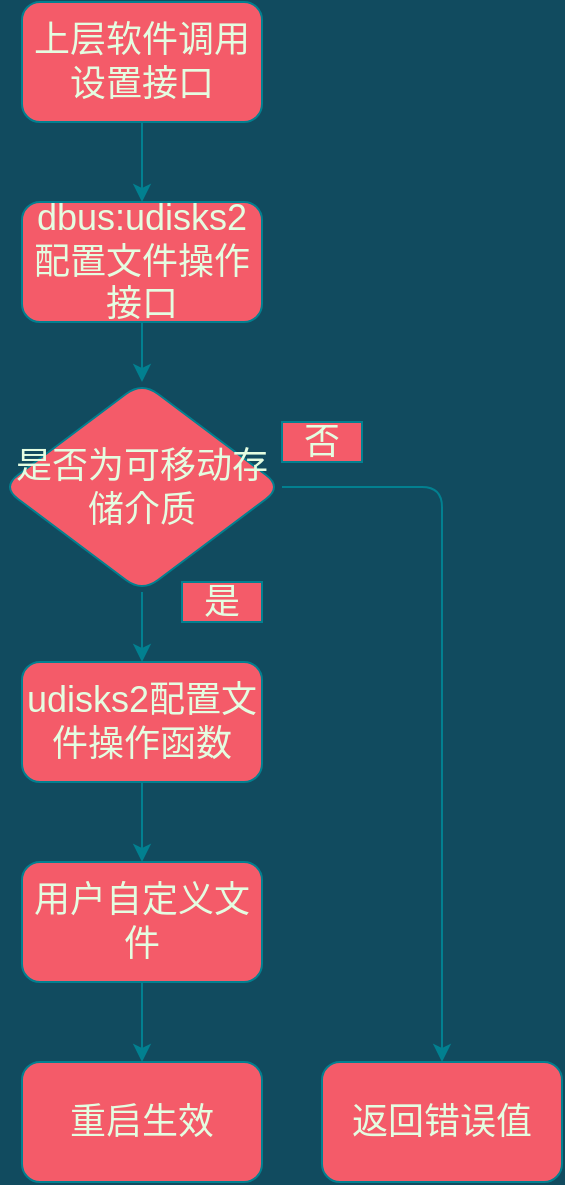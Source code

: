 <mxfile version="14.9.6" type="github">
  <diagram id="pWHlGzxmwyabwXG8FdJH" name="Page-1">
    <mxGraphModel dx="1382" dy="728" grid="1" gridSize="10" guides="1" tooltips="1" connect="1" arrows="1" fold="1" page="1" pageScale="1" pageWidth="827" pageHeight="1169" background="#114B5F" math="0" shadow="0">
      <root>
        <mxCell id="0" />
        <mxCell id="1" parent="0" />
        <mxCell id="Qll9KSVg3EDIvkz421HC-27" value="" style="edgeStyle=orthogonalEdgeStyle;curved=0;rounded=1;sketch=0;orthogonalLoop=1;jettySize=auto;html=1;fontColor=#E4FDE1;strokeColor=#028090;fillColor=#F45B69;" edge="1" parent="1" source="Qll9KSVg3EDIvkz421HC-1" target="Qll9KSVg3EDIvkz421HC-26">
          <mxGeometry relative="1" as="geometry" />
        </mxCell>
        <mxCell id="Qll9KSVg3EDIvkz421HC-1" value="&lt;font style=&quot;font-size: 18px&quot;&gt;上层软件调用设置接口&lt;/font&gt;" style="rounded=1;whiteSpace=wrap;html=1;fillColor=#F45B69;strokeColor=#028090;fontColor=#E4FDE1;" vertex="1" parent="1">
          <mxGeometry x="130" y="120" width="120" height="60" as="geometry" />
        </mxCell>
        <mxCell id="Qll9KSVg3EDIvkz421HC-25" value="" style="edgeStyle=orthogonalEdgeStyle;curved=0;rounded=1;sketch=0;orthogonalLoop=1;jettySize=auto;html=1;fontColor=#E4FDE1;strokeColor=#028090;fillColor=#F45B69;" edge="1" parent="1" source="Qll9KSVg3EDIvkz421HC-6" target="Qll9KSVg3EDIvkz421HC-24">
          <mxGeometry relative="1" as="geometry" />
        </mxCell>
        <mxCell id="Qll9KSVg3EDIvkz421HC-6" value="&lt;span style=&quot;font-size: 18px&quot;&gt;用户自定义文件&lt;/span&gt;" style="rounded=1;whiteSpace=wrap;html=1;fillColor=#F45B69;strokeColor=#028090;fontColor=#E4FDE1;" vertex="1" parent="1">
          <mxGeometry x="130" y="550" width="120" height="60" as="geometry" />
        </mxCell>
        <mxCell id="Qll9KSVg3EDIvkz421HC-14" value="" style="edgeStyle=orthogonalEdgeStyle;curved=0;rounded=1;sketch=0;orthogonalLoop=1;jettySize=auto;html=1;fontColor=#E4FDE1;strokeColor=#028090;fillColor=#F45B69;labelBackgroundColor=#114B5F;" edge="1" parent="1" source="Qll9KSVg3EDIvkz421HC-11" target="Qll9KSVg3EDIvkz421HC-13">
          <mxGeometry relative="1" as="geometry" />
        </mxCell>
        <mxCell id="Qll9KSVg3EDIvkz421HC-16" value="" style="edgeStyle=orthogonalEdgeStyle;curved=0;rounded=1;sketch=0;orthogonalLoop=1;jettySize=auto;html=1;fontColor=#E4FDE1;strokeColor=#028090;fillColor=#F45B69;labelBackgroundColor=#114B5F;" edge="1" parent="1" source="Qll9KSVg3EDIvkz421HC-11" target="Qll9KSVg3EDIvkz421HC-15">
          <mxGeometry relative="1" as="geometry" />
        </mxCell>
        <mxCell id="Qll9KSVg3EDIvkz421HC-11" value="&lt;font style=&quot;font-size: 18px&quot;&gt;是否为可移动存储介质&lt;/font&gt;" style="rhombus;whiteSpace=wrap;html=1;rounded=1;fillColor=#F45B69;strokeColor=#028090;fontColor=#E4FDE1;" vertex="1" parent="1">
          <mxGeometry x="120" y="310" width="140" height="105" as="geometry" />
        </mxCell>
        <mxCell id="Qll9KSVg3EDIvkz421HC-17" value="" style="edgeStyle=orthogonalEdgeStyle;curved=0;rounded=1;sketch=0;orthogonalLoop=1;jettySize=auto;html=1;fontColor=#E4FDE1;strokeColor=#028090;fillColor=#F45B69;labelBackgroundColor=#114B5F;" edge="1" parent="1" source="Qll9KSVg3EDIvkz421HC-13" target="Qll9KSVg3EDIvkz421HC-6">
          <mxGeometry relative="1" as="geometry" />
        </mxCell>
        <mxCell id="Qll9KSVg3EDIvkz421HC-13" value="&lt;font style=&quot;font-size: 18px&quot;&gt;udisks2配置文件操作函数&lt;/font&gt;" style="rounded=1;whiteSpace=wrap;html=1;fillColor=#F45B69;strokeColor=#028090;fontColor=#E4FDE1;" vertex="1" parent="1">
          <mxGeometry x="130" y="450" width="120" height="60" as="geometry" />
        </mxCell>
        <mxCell id="Qll9KSVg3EDIvkz421HC-15" value="&lt;font style=&quot;font-size: 18px&quot;&gt;返回错误值&lt;/font&gt;" style="whiteSpace=wrap;html=1;rounded=1;fillColor=#F45B69;strokeColor=#028090;fontColor=#E4FDE1;" vertex="1" parent="1">
          <mxGeometry x="280" y="650" width="120" height="60" as="geometry" />
        </mxCell>
        <mxCell id="Qll9KSVg3EDIvkz421HC-22" value="&lt;font style=&quot;font-size: 18px&quot;&gt;是&lt;/font&gt;" style="rounded=0;whiteSpace=wrap;html=1;sketch=0;fontColor=#E4FDE1;strokeColor=#028090;fillColor=#F45B69;" vertex="1" parent="1">
          <mxGeometry x="210" y="410" width="40" height="20" as="geometry" />
        </mxCell>
        <mxCell id="Qll9KSVg3EDIvkz421HC-23" value="&lt;span style=&quot;font-size: 18px&quot;&gt;否&lt;/span&gt;" style="rounded=0;whiteSpace=wrap;html=1;sketch=0;fontColor=#E4FDE1;strokeColor=#028090;fillColor=#F45B69;" vertex="1" parent="1">
          <mxGeometry x="260" y="330" width="40" height="20" as="geometry" />
        </mxCell>
        <mxCell id="Qll9KSVg3EDIvkz421HC-24" value="&lt;span style=&quot;font-size: 18px&quot;&gt;重启生效&lt;/span&gt;" style="rounded=1;whiteSpace=wrap;html=1;fillColor=#F45B69;strokeColor=#028090;fontColor=#E4FDE1;" vertex="1" parent="1">
          <mxGeometry x="130" y="650" width="120" height="60" as="geometry" />
        </mxCell>
        <mxCell id="Qll9KSVg3EDIvkz421HC-28" value="" style="edgeStyle=orthogonalEdgeStyle;curved=0;rounded=1;sketch=0;orthogonalLoop=1;jettySize=auto;html=1;fontColor=#E4FDE1;strokeColor=#028090;fillColor=#F45B69;" edge="1" parent="1" source="Qll9KSVg3EDIvkz421HC-26" target="Qll9KSVg3EDIvkz421HC-11">
          <mxGeometry relative="1" as="geometry" />
        </mxCell>
        <mxCell id="Qll9KSVg3EDIvkz421HC-26" value="&lt;span style=&quot;font-size: 18px&quot;&gt;dbus:udisks2配置文件操作接口&lt;/span&gt;" style="rounded=1;whiteSpace=wrap;html=1;fillColor=#F45B69;strokeColor=#028090;fontColor=#E4FDE1;" vertex="1" parent="1">
          <mxGeometry x="130" y="220" width="120" height="60" as="geometry" />
        </mxCell>
      </root>
    </mxGraphModel>
  </diagram>
</mxfile>
